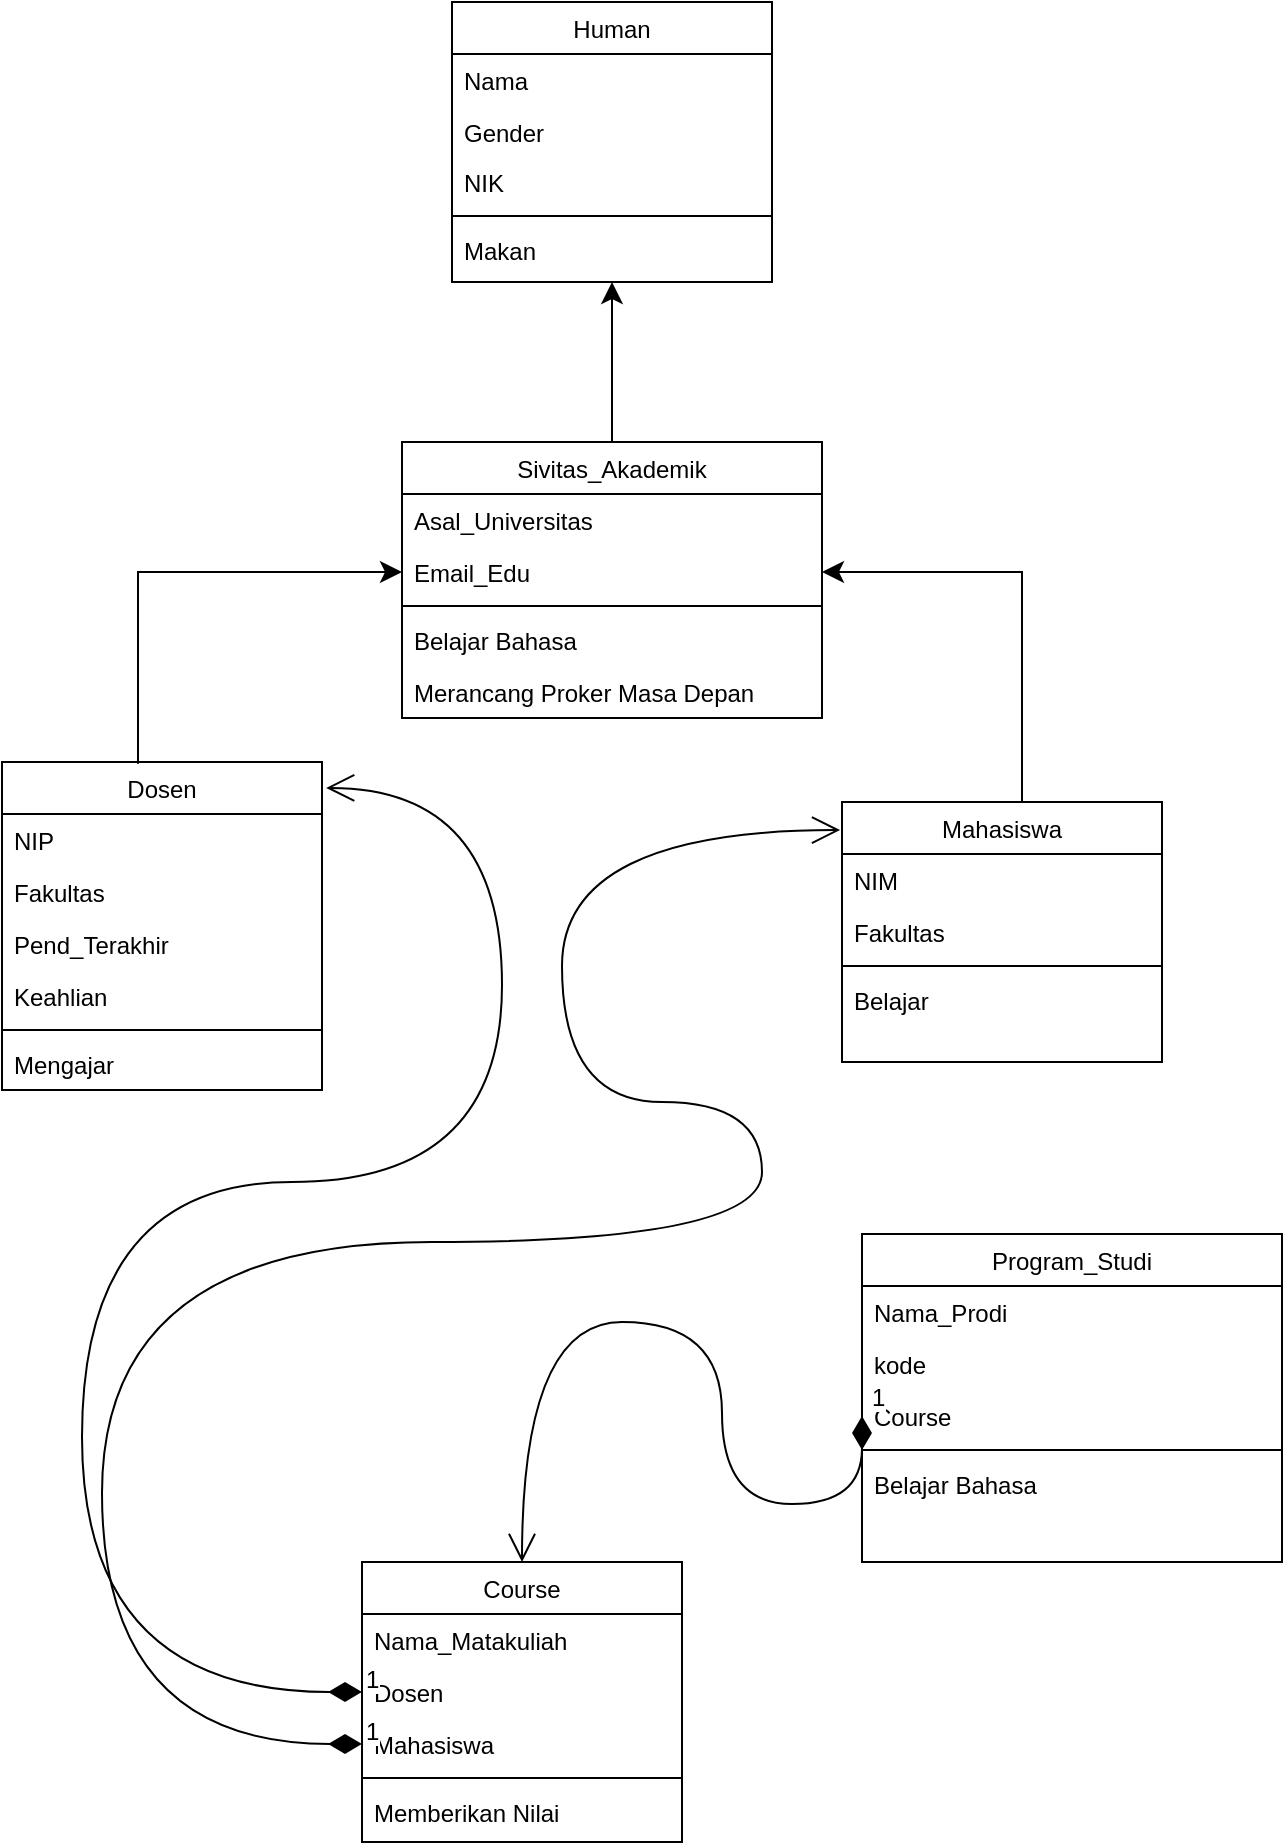 <mxfile version="20.8.23" type="device"><diagram id="C5RBs43oDa-KdzZeNtuy" name="Page-1"><mxGraphModel dx="1120" dy="526" grid="1" gridSize="10" guides="1" tooltips="1" connect="1" arrows="1" fold="1" page="1" pageScale="1" pageWidth="827" pageHeight="1169" math="0" shadow="0"><root><mxCell id="WIyWlLk6GJQsqaUBKTNV-0"/><mxCell id="WIyWlLk6GJQsqaUBKTNV-1" parent="WIyWlLk6GJQsqaUBKTNV-0"/><mxCell id="zkfFHV4jXpPFQw0GAbJ--0" value="Human" style="swimlane;fontStyle=0;align=center;verticalAlign=top;childLayout=stackLayout;horizontal=1;startSize=26;horizontalStack=0;resizeParent=1;resizeLast=0;collapsible=1;marginBottom=0;rounded=0;shadow=0;strokeWidth=1;" parent="WIyWlLk6GJQsqaUBKTNV-1" vertex="1"><mxGeometry x="265" y="10" width="160" height="140" as="geometry"><mxRectangle x="230" y="140" width="160" height="26" as="alternateBounds"/></mxGeometry></mxCell><mxCell id="zkfFHV4jXpPFQw0GAbJ--3" value="Nama" style="text;align=left;verticalAlign=top;spacingLeft=4;spacingRight=4;overflow=hidden;rotatable=0;points=[[0,0.5],[1,0.5]];portConstraint=eastwest;rounded=0;shadow=0;html=0;" parent="zkfFHV4jXpPFQw0GAbJ--0" vertex="1"><mxGeometry y="26" width="160" height="26" as="geometry"/></mxCell><mxCell id="ugVKHlF5XTJdsm6PbFJj-18" value="Gender" style="text;align=left;verticalAlign=top;spacingLeft=4;spacingRight=4;overflow=hidden;rotatable=0;points=[[0,0.5],[1,0.5]];portConstraint=eastwest;" parent="zkfFHV4jXpPFQw0GAbJ--0" vertex="1"><mxGeometry y="52" width="160" height="25" as="geometry"/></mxCell><mxCell id="ugVKHlF5XTJdsm6PbFJj-20" value="NIK" style="text;align=left;verticalAlign=top;spacingLeft=4;spacingRight=4;overflow=hidden;rotatable=0;points=[[0,0.5],[1,0.5]];portConstraint=eastwest;" parent="zkfFHV4jXpPFQw0GAbJ--0" vertex="1"><mxGeometry y="77" width="160" height="26" as="geometry"/></mxCell><mxCell id="zkfFHV4jXpPFQw0GAbJ--4" value="" style="line;html=1;strokeWidth=1;align=left;verticalAlign=middle;spacingTop=-1;spacingLeft=3;spacingRight=3;rotatable=0;labelPosition=right;points=[];portConstraint=eastwest;" parent="zkfFHV4jXpPFQw0GAbJ--0" vertex="1"><mxGeometry y="103" width="160" height="8" as="geometry"/></mxCell><mxCell id="zkfFHV4jXpPFQw0GAbJ--5" value="Makan" style="text;align=left;verticalAlign=top;spacingLeft=4;spacingRight=4;overflow=hidden;rotatable=0;points=[[0,0.5],[1,0.5]];portConstraint=eastwest;" parent="zkfFHV4jXpPFQw0GAbJ--0" vertex="1"><mxGeometry y="111" width="160" height="26" as="geometry"/></mxCell><mxCell id="zkfFHV4jXpPFQw0GAbJ--6" value="Dosen" style="swimlane;fontStyle=0;align=center;verticalAlign=top;childLayout=stackLayout;horizontal=1;startSize=26;horizontalStack=0;resizeParent=1;resizeLast=0;collapsible=1;marginBottom=0;rounded=0;shadow=0;strokeWidth=1;" parent="WIyWlLk6GJQsqaUBKTNV-1" vertex="1"><mxGeometry x="40" y="390" width="160" height="164" as="geometry"><mxRectangle x="130" y="380" width="160" height="26" as="alternateBounds"/></mxGeometry></mxCell><mxCell id="zkfFHV4jXpPFQw0GAbJ--7" value="NIP" style="text;align=left;verticalAlign=top;spacingLeft=4;spacingRight=4;overflow=hidden;rotatable=0;points=[[0,0.5],[1,0.5]];portConstraint=eastwest;" parent="zkfFHV4jXpPFQw0GAbJ--6" vertex="1"><mxGeometry y="26" width="160" height="26" as="geometry"/></mxCell><mxCell id="3BygZz1QBI3Y_4gtQrAK-8" value="Fakultas" style="text;align=left;verticalAlign=top;spacingLeft=4;spacingRight=4;overflow=hidden;rotatable=0;points=[[0,0.5],[1,0.5]];portConstraint=eastwest;rounded=0;shadow=0;html=0;" parent="zkfFHV4jXpPFQw0GAbJ--6" vertex="1"><mxGeometry y="52" width="160" height="26" as="geometry"/></mxCell><mxCell id="3BygZz1QBI3Y_4gtQrAK-7" value="Pend_Terakhir" style="text;align=left;verticalAlign=top;spacingLeft=4;spacingRight=4;overflow=hidden;rotatable=0;points=[[0,0.5],[1,0.5]];portConstraint=eastwest;rounded=0;shadow=0;html=0;" parent="zkfFHV4jXpPFQw0GAbJ--6" vertex="1"><mxGeometry y="78" width="160" height="26" as="geometry"/></mxCell><mxCell id="3BygZz1QBI3Y_4gtQrAK-10" value="Keahlian" style="text;align=left;verticalAlign=top;spacingLeft=4;spacingRight=4;overflow=hidden;rotatable=0;points=[[0,0.5],[1,0.5]];portConstraint=eastwest;rounded=0;shadow=0;html=0;" parent="zkfFHV4jXpPFQw0GAbJ--6" vertex="1"><mxGeometry y="104" width="160" height="26" as="geometry"/></mxCell><mxCell id="zkfFHV4jXpPFQw0GAbJ--9" value="" style="line;html=1;strokeWidth=1;align=left;verticalAlign=middle;spacingTop=-1;spacingLeft=3;spacingRight=3;rotatable=0;labelPosition=right;points=[];portConstraint=eastwest;" parent="zkfFHV4jXpPFQw0GAbJ--6" vertex="1"><mxGeometry y="130" width="160" height="8" as="geometry"/></mxCell><mxCell id="3BygZz1QBI3Y_4gtQrAK-9" value="Mengajar" style="text;align=left;verticalAlign=top;spacingLeft=4;spacingRight=4;overflow=hidden;rotatable=0;points=[[0,0.5],[1,0.5]];portConstraint=eastwest;rounded=0;shadow=0;html=0;" parent="zkfFHV4jXpPFQw0GAbJ--6" vertex="1"><mxGeometry y="138" width="160" height="26" as="geometry"/></mxCell><mxCell id="zkfFHV4jXpPFQw0GAbJ--17" value="Mahasiswa" style="swimlane;fontStyle=0;align=center;verticalAlign=top;childLayout=stackLayout;horizontal=1;startSize=26;horizontalStack=0;resizeParent=1;resizeLast=0;collapsible=1;marginBottom=0;rounded=0;shadow=0;strokeWidth=1;" parent="WIyWlLk6GJQsqaUBKTNV-1" vertex="1"><mxGeometry x="460" y="410" width="160" height="130" as="geometry"><mxRectangle x="550" y="140" width="160" height="26" as="alternateBounds"/></mxGeometry></mxCell><mxCell id="zkfFHV4jXpPFQw0GAbJ--19" value="NIM" style="text;align=left;verticalAlign=top;spacingLeft=4;spacingRight=4;overflow=hidden;rotatable=0;points=[[0,0.5],[1,0.5]];portConstraint=eastwest;rounded=0;shadow=0;html=0;" parent="zkfFHV4jXpPFQw0GAbJ--17" vertex="1"><mxGeometry y="26" width="160" height="26" as="geometry"/></mxCell><mxCell id="3BygZz1QBI3Y_4gtQrAK-6" value="Fakultas" style="text;align=left;verticalAlign=top;spacingLeft=4;spacingRight=4;overflow=hidden;rotatable=0;points=[[0,0.5],[1,0.5]];portConstraint=eastwest;rounded=0;shadow=0;html=0;" parent="zkfFHV4jXpPFQw0GAbJ--17" vertex="1"><mxGeometry y="52" width="160" height="26" as="geometry"/></mxCell><mxCell id="zkfFHV4jXpPFQw0GAbJ--23" value="" style="line;html=1;strokeWidth=1;align=left;verticalAlign=middle;spacingTop=-1;spacingLeft=3;spacingRight=3;rotatable=0;labelPosition=right;points=[];portConstraint=eastwest;" parent="zkfFHV4jXpPFQw0GAbJ--17" vertex="1"><mxGeometry y="78" width="160" height="8" as="geometry"/></mxCell><mxCell id="zkfFHV4jXpPFQw0GAbJ--24" value="Belajar" style="text;align=left;verticalAlign=top;spacingLeft=4;spacingRight=4;overflow=hidden;rotatable=0;points=[[0,0.5],[1,0.5]];portConstraint=eastwest;" parent="zkfFHV4jXpPFQw0GAbJ--17" vertex="1"><mxGeometry y="86" width="160" height="26" as="geometry"/></mxCell><mxCell id="3BygZz1QBI3Y_4gtQrAK-21" value="Sivitas_Akademik" style="swimlane;fontStyle=0;align=center;verticalAlign=top;childLayout=stackLayout;horizontal=1;startSize=26;horizontalStack=0;resizeParent=1;resizeLast=0;collapsible=1;marginBottom=0;rounded=0;shadow=0;strokeWidth=1;" parent="WIyWlLk6GJQsqaUBKTNV-1" vertex="1"><mxGeometry x="240" y="230" width="210" height="138" as="geometry"><mxRectangle x="340" y="380" width="170" height="26" as="alternateBounds"/></mxGeometry></mxCell><mxCell id="3BygZz1QBI3Y_4gtQrAK-22" value="Asal_Universitas" style="text;align=left;verticalAlign=top;spacingLeft=4;spacingRight=4;overflow=hidden;rotatable=0;points=[[0,0.5],[1,0.5]];portConstraint=eastwest;" parent="3BygZz1QBI3Y_4gtQrAK-21" vertex="1"><mxGeometry y="26" width="210" height="26" as="geometry"/></mxCell><mxCell id="FvguuOSzStx26jaZH6jJ-0" value="Email_Edu" style="text;align=left;verticalAlign=top;spacingLeft=4;spacingRight=4;overflow=hidden;rotatable=0;points=[[0,0.5],[1,0.5]];portConstraint=eastwest;" vertex="1" parent="3BygZz1QBI3Y_4gtQrAK-21"><mxGeometry y="52" width="210" height="26" as="geometry"/></mxCell><mxCell id="3BygZz1QBI3Y_4gtQrAK-23" value="" style="line;html=1;strokeWidth=1;align=left;verticalAlign=middle;spacingTop=-1;spacingLeft=3;spacingRight=3;rotatable=0;labelPosition=right;points=[];portConstraint=eastwest;" parent="3BygZz1QBI3Y_4gtQrAK-21" vertex="1"><mxGeometry y="78" width="210" height="8" as="geometry"/></mxCell><mxCell id="3BygZz1QBI3Y_4gtQrAK-24" value="Belajar Bahasa" style="text;align=left;verticalAlign=top;spacingLeft=4;spacingRight=4;overflow=hidden;rotatable=0;points=[[0,0.5],[1,0.5]];portConstraint=eastwest;" parent="3BygZz1QBI3Y_4gtQrAK-21" vertex="1"><mxGeometry y="86" width="210" height="26" as="geometry"/></mxCell><mxCell id="3BygZz1QBI3Y_4gtQrAK-25" value="Merancang Proker Masa Depan" style="text;align=left;verticalAlign=top;spacingLeft=4;spacingRight=4;overflow=hidden;rotatable=0;points=[[0,0.5],[1,0.5]];portConstraint=eastwest;" parent="3BygZz1QBI3Y_4gtQrAK-21" vertex="1"><mxGeometry y="112" width="210" height="26" as="geometry"/></mxCell><mxCell id="FvguuOSzStx26jaZH6jJ-1" value="Course" style="swimlane;fontStyle=0;align=center;verticalAlign=top;childLayout=stackLayout;horizontal=1;startSize=26;horizontalStack=0;resizeParent=1;resizeLast=0;collapsible=1;marginBottom=0;rounded=0;shadow=0;strokeWidth=1;" vertex="1" parent="WIyWlLk6GJQsqaUBKTNV-1"><mxGeometry x="220" y="790" width="160" height="140" as="geometry"><mxRectangle x="130" y="380" width="160" height="26" as="alternateBounds"/></mxGeometry></mxCell><mxCell id="FvguuOSzStx26jaZH6jJ-2" value="Nama_Matakuliah" style="text;align=left;verticalAlign=top;spacingLeft=4;spacingRight=4;overflow=hidden;rotatable=0;points=[[0,0.5],[1,0.5]];portConstraint=eastwest;" vertex="1" parent="FvguuOSzStx26jaZH6jJ-1"><mxGeometry y="26" width="160" height="26" as="geometry"/></mxCell><mxCell id="FvguuOSzStx26jaZH6jJ-21" value="Dosen" style="text;align=left;verticalAlign=top;spacingLeft=4;spacingRight=4;overflow=hidden;rotatable=0;points=[[0,0.5],[1,0.5]];portConstraint=eastwest;" vertex="1" parent="FvguuOSzStx26jaZH6jJ-1"><mxGeometry y="52" width="160" height="26" as="geometry"/></mxCell><mxCell id="FvguuOSzStx26jaZH6jJ-22" value="Mahasiswa" style="text;align=left;verticalAlign=top;spacingLeft=4;spacingRight=4;overflow=hidden;rotatable=0;points=[[0,0.5],[1,0.5]];portConstraint=eastwest;" vertex="1" parent="FvguuOSzStx26jaZH6jJ-1"><mxGeometry y="78" width="160" height="26" as="geometry"/></mxCell><mxCell id="FvguuOSzStx26jaZH6jJ-6" value="" style="line;html=1;strokeWidth=1;align=left;verticalAlign=middle;spacingTop=-1;spacingLeft=3;spacingRight=3;rotatable=0;labelPosition=right;points=[];portConstraint=eastwest;" vertex="1" parent="FvguuOSzStx26jaZH6jJ-1"><mxGeometry y="104" width="160" height="8" as="geometry"/></mxCell><mxCell id="FvguuOSzStx26jaZH6jJ-8" value="Memberikan Nilai" style="text;align=left;verticalAlign=top;spacingLeft=4;spacingRight=4;overflow=hidden;rotatable=0;points=[[0,0.5],[1,0.5]];portConstraint=eastwest;rounded=0;shadow=0;html=0;" vertex="1" parent="FvguuOSzStx26jaZH6jJ-1"><mxGeometry y="112" width="160" height="26" as="geometry"/></mxCell><mxCell id="FvguuOSzStx26jaZH6jJ-9" value="Program_Studi" style="swimlane;fontStyle=0;align=center;verticalAlign=top;childLayout=stackLayout;horizontal=1;startSize=26;horizontalStack=0;resizeParent=1;resizeLast=0;collapsible=1;marginBottom=0;rounded=0;shadow=0;strokeWidth=1;" vertex="1" parent="WIyWlLk6GJQsqaUBKTNV-1"><mxGeometry x="470" y="626" width="210" height="164" as="geometry"><mxRectangle x="340" y="380" width="170" height="26" as="alternateBounds"/></mxGeometry></mxCell><mxCell id="FvguuOSzStx26jaZH6jJ-10" value="Nama_Prodi" style="text;align=left;verticalAlign=top;spacingLeft=4;spacingRight=4;overflow=hidden;rotatable=0;points=[[0,0.5],[1,0.5]];portConstraint=eastwest;" vertex="1" parent="FvguuOSzStx26jaZH6jJ-9"><mxGeometry y="26" width="210" height="26" as="geometry"/></mxCell><mxCell id="FvguuOSzStx26jaZH6jJ-11" value="kode" style="text;align=left;verticalAlign=top;spacingLeft=4;spacingRight=4;overflow=hidden;rotatable=0;points=[[0,0.5],[1,0.5]];portConstraint=eastwest;" vertex="1" parent="FvguuOSzStx26jaZH6jJ-9"><mxGeometry y="52" width="210" height="26" as="geometry"/></mxCell><mxCell id="FvguuOSzStx26jaZH6jJ-20" value="Course" style="text;align=left;verticalAlign=top;spacingLeft=4;spacingRight=4;overflow=hidden;rotatable=0;points=[[0,0.5],[1,0.5]];portConstraint=eastwest;" vertex="1" parent="FvguuOSzStx26jaZH6jJ-9"><mxGeometry y="78" width="210" height="26" as="geometry"/></mxCell><mxCell id="FvguuOSzStx26jaZH6jJ-12" value="" style="line;html=1;strokeWidth=1;align=left;verticalAlign=middle;spacingTop=-1;spacingLeft=3;spacingRight=3;rotatable=0;labelPosition=right;points=[];portConstraint=eastwest;" vertex="1" parent="FvguuOSzStx26jaZH6jJ-9"><mxGeometry y="104" width="210" height="8" as="geometry"/></mxCell><mxCell id="FvguuOSzStx26jaZH6jJ-13" value="Belajar Bahasa" style="text;align=left;verticalAlign=top;spacingLeft=4;spacingRight=4;overflow=hidden;rotatable=0;points=[[0,0.5],[1,0.5]];portConstraint=eastwest;" vertex="1" parent="FvguuOSzStx26jaZH6jJ-9"><mxGeometry y="112" width="210" height="26" as="geometry"/></mxCell><mxCell id="FvguuOSzStx26jaZH6jJ-15" value="" style="edgeStyle=segmentEdgeStyle;endArrow=classic;html=1;curved=0;rounded=0;endSize=8;startSize=8;fontSize=12;entryX=1;entryY=0.5;entryDx=0;entryDy=0;" edge="1" parent="WIyWlLk6GJQsqaUBKTNV-1" source="zkfFHV4jXpPFQw0GAbJ--17" target="FvguuOSzStx26jaZH6jJ-0"><mxGeometry width="50" height="50" relative="1" as="geometry"><mxPoint x="510" y="260" as="sourcePoint"/><mxPoint x="560" y="210" as="targetPoint"/><Array as="points"><mxPoint x="550" y="295"/></Array></mxGeometry></mxCell><mxCell id="FvguuOSzStx26jaZH6jJ-18" value="" style="edgeStyle=segmentEdgeStyle;endArrow=classic;html=1;curved=0;rounded=0;endSize=8;startSize=8;fontSize=12;entryX=0;entryY=0.5;entryDx=0;entryDy=0;exitX=0.425;exitY=0.005;exitDx=0;exitDy=0;exitPerimeter=0;" edge="1" parent="WIyWlLk6GJQsqaUBKTNV-1" source="zkfFHV4jXpPFQw0GAbJ--6" target="FvguuOSzStx26jaZH6jJ-0"><mxGeometry width="50" height="50" relative="1" as="geometry"><mxPoint x="243" y="305" as="sourcePoint"/><mxPoint x="80" y="200" as="targetPoint"/><Array as="points"><mxPoint x="108" y="295"/></Array></mxGeometry></mxCell><mxCell id="FvguuOSzStx26jaZH6jJ-19" value="" style="edgeStyle=segmentEdgeStyle;endArrow=classic;html=1;curved=0;rounded=0;endSize=8;startSize=8;fontSize=12;entryX=0.5;entryY=1;entryDx=0;entryDy=0;exitX=0.5;exitY=0;exitDx=0;exitDy=0;" edge="1" parent="WIyWlLk6GJQsqaUBKTNV-1" source="3BygZz1QBI3Y_4gtQrAK-21" target="zkfFHV4jXpPFQw0GAbJ--0"><mxGeometry width="50" height="50" relative="1" as="geometry"><mxPoint x="330" y="230" as="sourcePoint"/><mxPoint x="570" y="180" as="targetPoint"/></mxGeometry></mxCell><mxCell id="FvguuOSzStx26jaZH6jJ-23" value="1" style="endArrow=open;html=1;endSize=12;startArrow=diamondThin;startSize=14;startFill=1;edgeStyle=orthogonalEdgeStyle;align=left;verticalAlign=bottom;rounded=0;fontSize=12;curved=1;exitX=0;exitY=0.5;exitDx=0;exitDy=0;entryX=0.5;entryY=0;entryDx=0;entryDy=0;" edge="1" parent="WIyWlLk6GJQsqaUBKTNV-1" source="FvguuOSzStx26jaZH6jJ-20" target="FvguuOSzStx26jaZH6jJ-1"><mxGeometry x="-1" y="3" relative="1" as="geometry"><mxPoint x="223" y="653" as="sourcePoint"/><mxPoint x="383" y="653" as="targetPoint"/><Array as="points"><mxPoint x="400" y="761"/><mxPoint x="400" y="670"/><mxPoint x="300" y="670"/></Array></mxGeometry></mxCell><mxCell id="FvguuOSzStx26jaZH6jJ-24" value="1" style="endArrow=open;html=1;endSize=12;startArrow=diamondThin;startSize=14;startFill=1;edgeStyle=orthogonalEdgeStyle;align=left;verticalAlign=bottom;rounded=0;fontSize=12;curved=1;exitX=0;exitY=0.5;exitDx=0;exitDy=0;entryX=1.013;entryY=0.079;entryDx=0;entryDy=0;entryPerimeter=0;" edge="1" parent="WIyWlLk6GJQsqaUBKTNV-1" source="FvguuOSzStx26jaZH6jJ-21" target="zkfFHV4jXpPFQw0GAbJ--6"><mxGeometry x="-1" y="3" relative="1" as="geometry"><mxPoint x="470" y="771" as="sourcePoint"/><mxPoint x="80" y="580" as="targetPoint"/><Array as="points"><mxPoint x="80" y="855"/><mxPoint x="80" y="600"/><mxPoint x="290" y="600"/><mxPoint x="290" y="403"/></Array></mxGeometry></mxCell><mxCell id="FvguuOSzStx26jaZH6jJ-25" value="1" style="endArrow=open;html=1;endSize=12;startArrow=diamondThin;startSize=14;startFill=1;edgeStyle=orthogonalEdgeStyle;align=left;verticalAlign=bottom;rounded=0;fontSize=12;curved=1;exitX=0;exitY=0.5;exitDx=0;exitDy=0;entryX=-0.006;entryY=0.108;entryDx=0;entryDy=0;entryPerimeter=0;" edge="1" parent="WIyWlLk6GJQsqaUBKTNV-1" source="FvguuOSzStx26jaZH6jJ-22" target="zkfFHV4jXpPFQw0GAbJ--17"><mxGeometry x="-1" y="3" relative="1" as="geometry"><mxPoint x="230" y="865" as="sourcePoint"/><mxPoint x="450" y="430" as="targetPoint"/><Array as="points"><mxPoint x="90" y="881"/><mxPoint x="90" y="630"/><mxPoint x="420" y="630"/><mxPoint x="420" y="560"/><mxPoint x="320" y="560"/><mxPoint x="320" y="424"/></Array></mxGeometry></mxCell></root></mxGraphModel></diagram></mxfile>